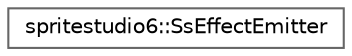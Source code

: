digraph "Graphical Class Hierarchy"
{
 // LATEX_PDF_SIZE
  bgcolor="transparent";
  edge [fontname=Helvetica,fontsize=10,labelfontname=Helvetica,labelfontsize=10];
  node [fontname=Helvetica,fontsize=10,shape=box,height=0.2,width=0.4];
  rankdir="LR";
  Node0 [id="Node000000",label="spritestudio6::SsEffectEmitter",height=0.2,width=0.4,color="grey40", fillcolor="white", style="filled",URL="$classspritestudio6_1_1_ss_effect_emitter.html",tooltip=" "];
}
